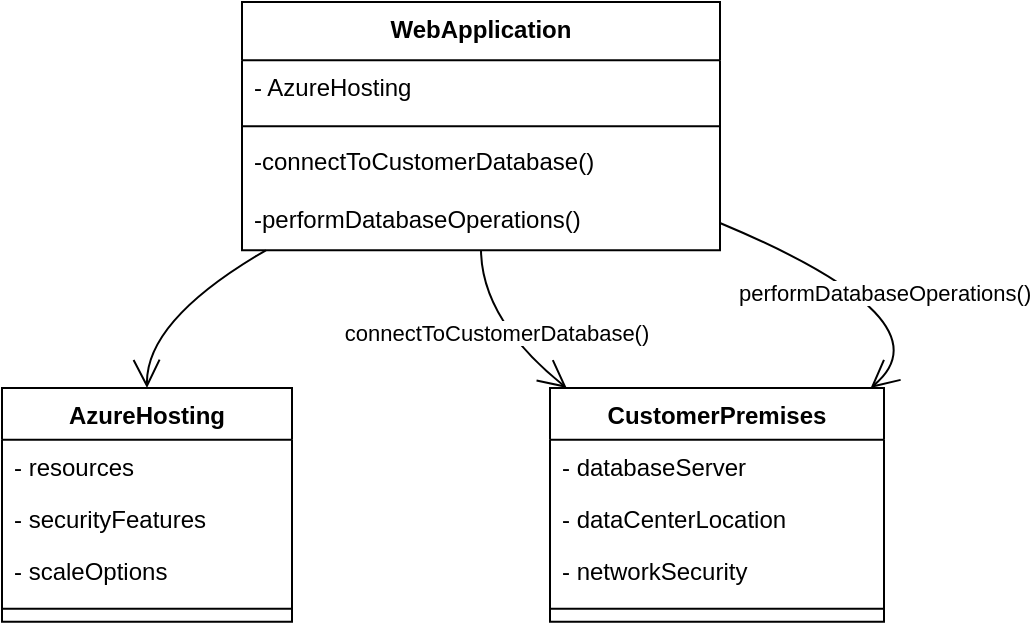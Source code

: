 <mxfile version="24.7.7">
  <diagram name="Page-1" id="7NfaADUea7c0sKxQ02cB">
    <mxGraphModel dx="1050" dy="574" grid="1" gridSize="10" guides="1" tooltips="1" connect="1" arrows="1" fold="1" page="1" pageScale="1" pageWidth="850" pageHeight="1100" math="0" shadow="0">
      <root>
        <mxCell id="0" />
        <mxCell id="1" parent="0" />
        <mxCell id="2" value="WebApplication" style="swimlane;fontStyle=1;align=center;verticalAlign=top;childLayout=stackLayout;horizontal=1;startSize=29.15;horizontalStack=0;resizeParent=1;resizeParentMax=0;resizeLast=0;collapsible=0;marginBottom=0;" parent="1" vertex="1">
          <mxGeometry x="308" y="110" width="239" height="124.15" as="geometry" />
        </mxCell>
        <mxCell id="3" value="- AzureHosting" style="text;strokeColor=none;fillColor=none;align=left;verticalAlign=top;spacingLeft=4;spacingRight=4;overflow=hidden;rotatable=0;points=[[0,0.5],[1,0.5]];portConstraint=eastwest;" parent="2" vertex="1">
          <mxGeometry y="29.15" width="239" height="29" as="geometry" />
        </mxCell>
        <mxCell id="4" style="line;strokeWidth=1;fillColor=none;align=left;verticalAlign=middle;spacingTop=-1;spacingLeft=3;spacingRight=3;rotatable=0;labelPosition=right;points=[];portConstraint=eastwest;strokeColor=inherit;" parent="2" vertex="1">
          <mxGeometry y="58.15" width="239" height="8" as="geometry" />
        </mxCell>
        <mxCell id="5" value="-connectToCustomerDatabase()" style="text;strokeColor=none;fillColor=none;align=left;verticalAlign=top;spacingLeft=4;spacingRight=4;overflow=hidden;rotatable=0;points=[[0,0.5],[1,0.5]];portConstraint=eastwest;" parent="2" vertex="1">
          <mxGeometry y="66.15" width="239" height="29" as="geometry" />
        </mxCell>
        <mxCell id="6" value="-performDatabaseOperations()" style="text;strokeColor=none;fillColor=none;align=left;verticalAlign=top;spacingLeft=4;spacingRight=4;overflow=hidden;rotatable=0;points=[[0,0.5],[1,0.5]];portConstraint=eastwest;" parent="2" vertex="1">
          <mxGeometry y="95.15" width="239" height="29" as="geometry" />
        </mxCell>
        <mxCell id="7" value="AzureHosting" style="swimlane;fontStyle=1;align=center;verticalAlign=top;childLayout=stackLayout;horizontal=1;startSize=25.911;horizontalStack=0;resizeParent=1;resizeParentMax=0;resizeLast=0;collapsible=0;marginBottom=0;" parent="1" vertex="1">
          <mxGeometry x="188" y="303" width="145" height="116.911" as="geometry" />
        </mxCell>
        <mxCell id="8" value="- resources" style="text;strokeColor=none;fillColor=none;align=left;verticalAlign=top;spacingLeft=4;spacingRight=4;overflow=hidden;rotatable=0;points=[[0,0.5],[1,0.5]];portConstraint=eastwest;" parent="7" vertex="1">
          <mxGeometry y="25.911" width="145" height="26" as="geometry" />
        </mxCell>
        <mxCell id="9" value="- securityFeatures" style="text;strokeColor=none;fillColor=none;align=left;verticalAlign=top;spacingLeft=4;spacingRight=4;overflow=hidden;rotatable=0;points=[[0,0.5],[1,0.5]];portConstraint=eastwest;" parent="7" vertex="1">
          <mxGeometry y="51.911" width="145" height="26" as="geometry" />
        </mxCell>
        <mxCell id="10" value="- scaleOptions" style="text;strokeColor=none;fillColor=none;align=left;verticalAlign=top;spacingLeft=4;spacingRight=4;overflow=hidden;rotatable=0;points=[[0,0.5],[1,0.5]];portConstraint=eastwest;" parent="7" vertex="1">
          <mxGeometry y="77.911" width="145" height="26" as="geometry" />
        </mxCell>
        <mxCell id="11" style="line;strokeWidth=1;fillColor=none;align=left;verticalAlign=middle;spacingTop=-1;spacingLeft=3;spacingRight=3;rotatable=0;labelPosition=right;points=[];portConstraint=eastwest;strokeColor=inherit;" parent="7" vertex="1">
          <mxGeometry y="103.911" width="145" height="13" as="geometry" />
        </mxCell>
        <mxCell id="12" value="CustomerPremises" style="swimlane;fontStyle=1;align=center;verticalAlign=top;childLayout=stackLayout;horizontal=1;startSize=25.911;horizontalStack=0;resizeParent=1;resizeParentMax=0;resizeLast=0;collapsible=0;marginBottom=0;" parent="1" vertex="1">
          <mxGeometry x="462" y="303" width="167" height="116.911" as="geometry" />
        </mxCell>
        <mxCell id="13" value="- databaseServer" style="text;strokeColor=none;fillColor=none;align=left;verticalAlign=top;spacingLeft=4;spacingRight=4;overflow=hidden;rotatable=0;points=[[0,0.5],[1,0.5]];portConstraint=eastwest;" parent="12" vertex="1">
          <mxGeometry y="25.911" width="167" height="26" as="geometry" />
        </mxCell>
        <mxCell id="14" value="- dataCenterLocation" style="text;strokeColor=none;fillColor=none;align=left;verticalAlign=top;spacingLeft=4;spacingRight=4;overflow=hidden;rotatable=0;points=[[0,0.5],[1,0.5]];portConstraint=eastwest;" parent="12" vertex="1">
          <mxGeometry y="51.911" width="167" height="26" as="geometry" />
        </mxCell>
        <mxCell id="15" value="- networkSecurity" style="text;strokeColor=none;fillColor=none;align=left;verticalAlign=top;spacingLeft=4;spacingRight=4;overflow=hidden;rotatable=0;points=[[0,0.5],[1,0.5]];portConstraint=eastwest;" parent="12" vertex="1">
          <mxGeometry y="77.911" width="167" height="26" as="geometry" />
        </mxCell>
        <mxCell id="16" style="line;strokeWidth=1;fillColor=none;align=left;verticalAlign=middle;spacingTop=-1;spacingLeft=3;spacingRight=3;rotatable=0;labelPosition=right;points=[];portConstraint=eastwest;strokeColor=inherit;" parent="12" vertex="1">
          <mxGeometry y="103.911" width="167" height="13" as="geometry" />
        </mxCell>
        <mxCell id="17" value="" style="curved=1;startArrow=none;endArrow=open;endSize=12;exitX=0.05;exitY=1;entryX=0.5;entryY=0;" parent="1" source="2" target="7" edge="1">
          <mxGeometry relative="1" as="geometry">
            <Array as="points">
              <mxPoint x="260" y="269" />
            </Array>
          </mxGeometry>
        </mxCell>
        <mxCell id="18" value="connectToCustomerDatabase()" style="curved=1;startArrow=none;endArrow=open;endSize=12;exitX=0.5;exitY=1;entryX=0.05;entryY=0;" parent="1" source="2" target="12" edge="1">
          <mxGeometry relative="1" as="geometry">
            <Array as="points">
              <mxPoint x="428" y="269" />
            </Array>
          </mxGeometry>
        </mxCell>
        <mxCell id="19" value="performDatabaseOperations()" style="curved=1;startArrow=none;endArrow=open;endSize=12;exitX=1;exitY=0.89;entryX=0.96;entryY=0;" parent="1" source="2" target="12" edge="1">
          <mxGeometry relative="1" as="geometry">
            <Array as="points">
              <mxPoint x="663" y="269" />
            </Array>
          </mxGeometry>
        </mxCell>
      </root>
    </mxGraphModel>
  </diagram>
</mxfile>

